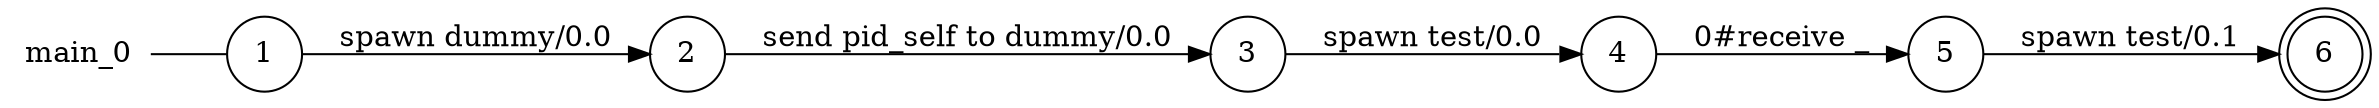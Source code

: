 digraph main_0 {
	rankdir="LR";
	n_0 [label="main_0", shape="plaintext"];
	n_1 [id="5", shape=doublecircle, label="6"];
	n_2 [id="6", shape=circle, label="3"];
	n_3 [id="1", shape=circle, label="1"];
	n_0 -> n_3 [arrowhead=none];
	n_4 [id="2", shape=circle, label="2"];
	n_5 [id="4", shape=circle, label="5"];
	n_6 [id="3", shape=circle, label="4"];

	n_5 -> n_1 [id="[$e|3]", label="spawn test/0.1"];
	n_2 -> n_6 [id="[$e|0]", label="spawn test/0.0"];
	n_6 -> n_5 [id="[$e|1]", label="0#receive _"];
	n_3 -> n_4 [id="[$e|4]", label="spawn dummy/0.0"];
	n_4 -> n_2 [id="[$e|2]", label="send pid_self to dummy/0.0"];
}
